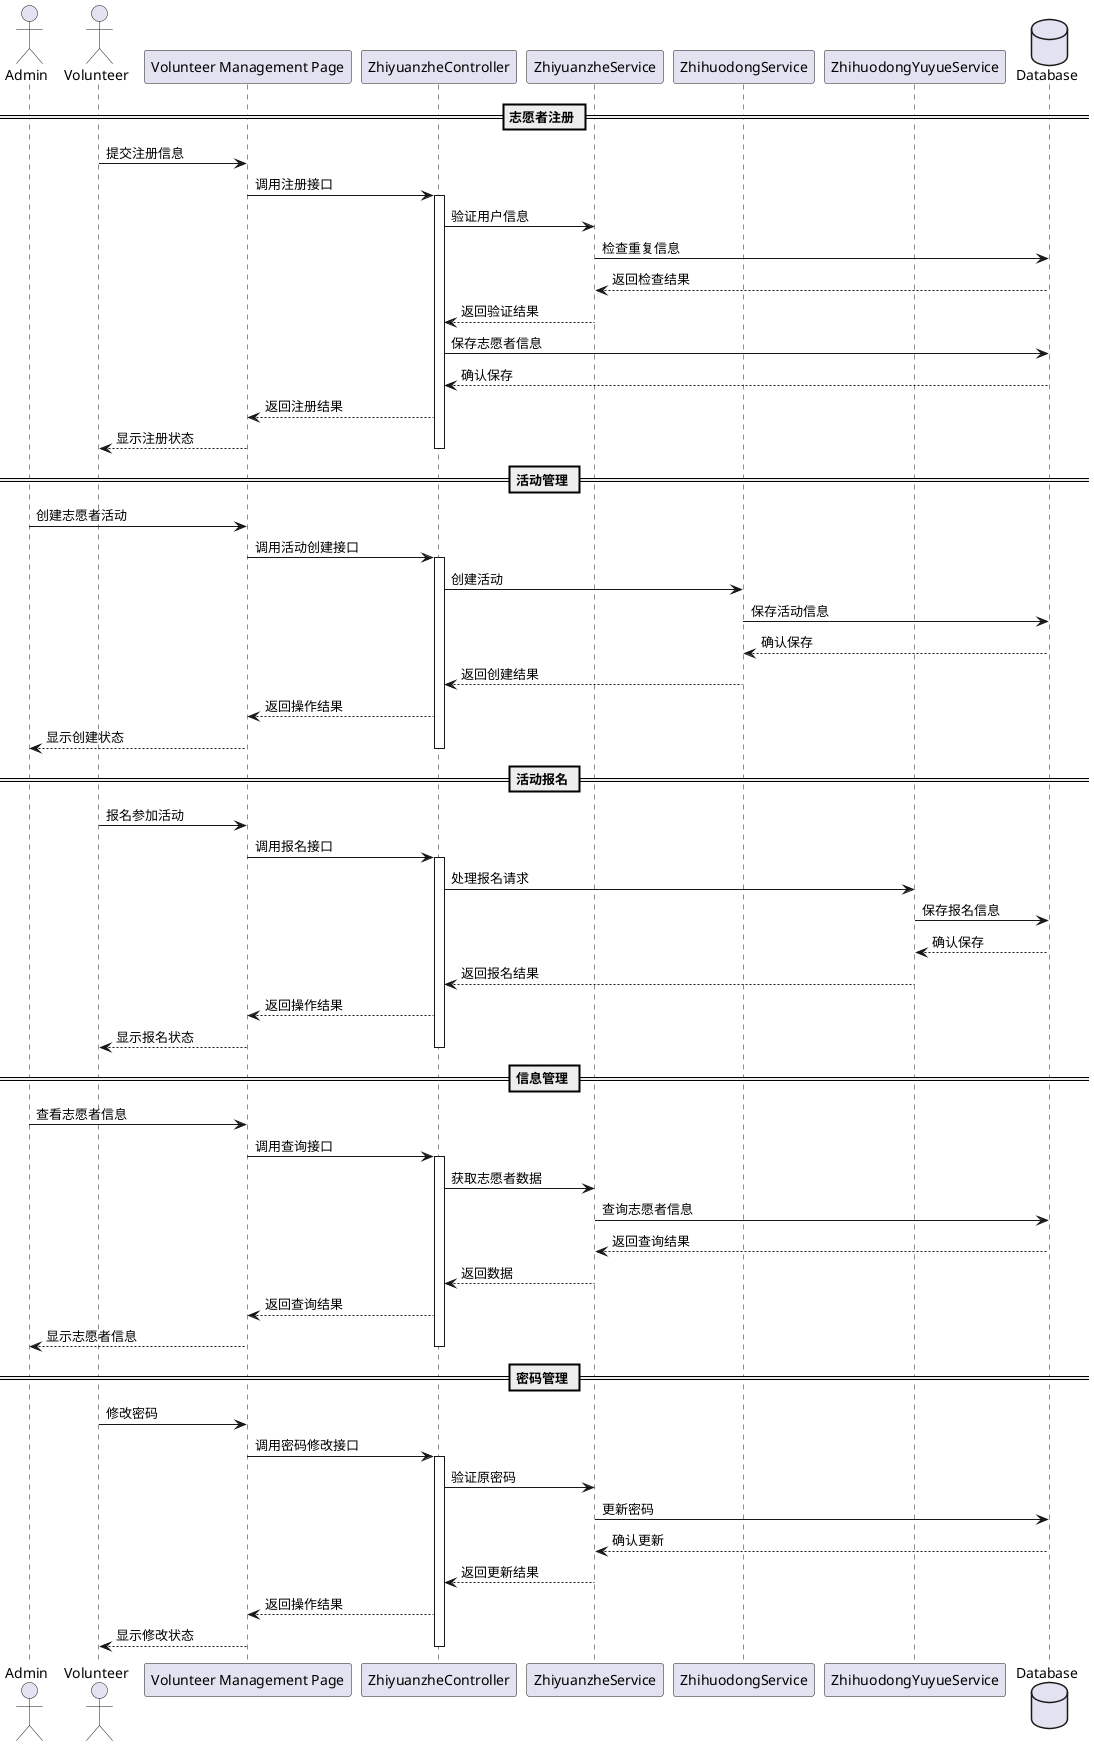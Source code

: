 @startuml
actor Admin
actor Volunteer
participant "Volunteer Management Page" as VP
participant "ZhiyuanzheController" as ZC
participant "ZhiyuanzheService" as ZS
participant "ZhihuodongService" as HDS
participant "ZhihuodongYuyueService" as YS
database "Database" as DB

== 志愿者注册 ==
Volunteer -> VP: 提交注册信息
VP -> ZC: 调用注册接口
activate ZC
ZC -> ZS: 验证用户信息
ZS -> DB: 检查重复信息
DB --> ZS: 返回检查结果
ZS --> ZC: 返回验证结果
ZC -> DB: 保存志愿者信息
DB --> ZC: 确认保存
ZC --> VP: 返回注册结果
VP --> Volunteer: 显示注册状态
deactivate ZC

== 活动管理 ==
Admin -> VP: 创建志愿者活动
VP -> ZC: 调用活动创建接口
activate ZC
ZC -> HDS: 创建活动
HDS -> DB: 保存活动信息
DB --> HDS: 确认保存
HDS --> ZC: 返回创建结果
ZC --> VP: 返回操作结果
VP --> Admin: 显示创建状态
deactivate ZC

== 活动报名 ==
Volunteer -> VP: 报名参加活动
VP -> ZC: 调用报名接口
activate ZC
ZC -> YS: 处理报名请求
YS -> DB: 保存报名信息
DB --> YS: 确认保存
YS --> ZC: 返回报名结果
ZC --> VP: 返回操作结果
VP --> Volunteer: 显示报名状态
deactivate ZC

== 信息管理 ==
Admin -> VP: 查看志愿者信息
VP -> ZC: 调用查询接口
activate ZC
ZC -> ZS: 获取志愿者数据
ZS -> DB: 查询志愿者信息
DB --> ZS: 返回查询结果
ZS --> ZC: 返回数据
ZC --> VP: 返回查询结果
VP --> Admin: 显示志愿者信息
deactivate ZC

== 密码管理 ==
Volunteer -> VP: 修改密码
VP -> ZC: 调用密码修改接口
activate ZC
ZC -> ZS: 验证原密码
ZS -> DB: 更新密码
DB --> ZS: 确认更新
ZS --> ZC: 返回更新结果
ZC --> VP: 返回操作结果
VP --> Volunteer: 显示修改状态
deactivate ZC
@enduml 
